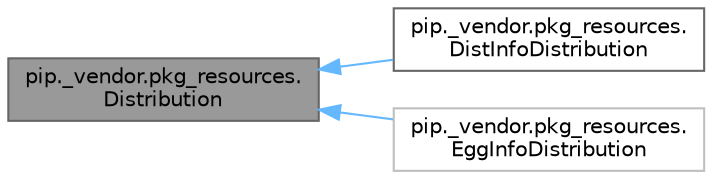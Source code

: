 digraph "pip._vendor.pkg_resources.Distribution"
{
 // LATEX_PDF_SIZE
  bgcolor="transparent";
  edge [fontname=Helvetica,fontsize=10,labelfontname=Helvetica,labelfontsize=10];
  node [fontname=Helvetica,fontsize=10,shape=box,height=0.2,width=0.4];
  rankdir="LR";
  Node1 [id="Node000001",label="pip._vendor.pkg_resources.\lDistribution",height=0.2,width=0.4,color="gray40", fillcolor="grey60", style="filled", fontcolor="black",tooltip=" "];
  Node1 -> Node2 [id="edge1_Node000001_Node000002",dir="back",color="steelblue1",style="solid",tooltip=" "];
  Node2 [id="Node000002",label="pip._vendor.pkg_resources.\lDistInfoDistribution",height=0.2,width=0.4,color="gray40", fillcolor="white", style="filled",URL="$d3/d9b/classpip_1_1__vendor_1_1pkg__resources_1_1DistInfoDistribution.html",tooltip=" "];
  Node1 -> Node3 [id="edge2_Node000001_Node000003",dir="back",color="steelblue1",style="solid",tooltip=" "];
  Node3 [id="Node000003",label="pip._vendor.pkg_resources.\lEggInfoDistribution",height=0.2,width=0.4,color="grey75", fillcolor="white", style="filled",URL="$d5/dff/classpip_1_1__vendor_1_1pkg__resources_1_1EggInfoDistribution.html",tooltip=" "];
}

